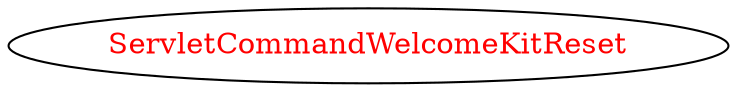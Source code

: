 digraph dependencyGraph {
 concentrate=true;
 ranksep="2.0";
 rankdir="LR"; 
 splines="ortho";
"ServletCommandWelcomeKitReset" [fontcolor="red"];
}